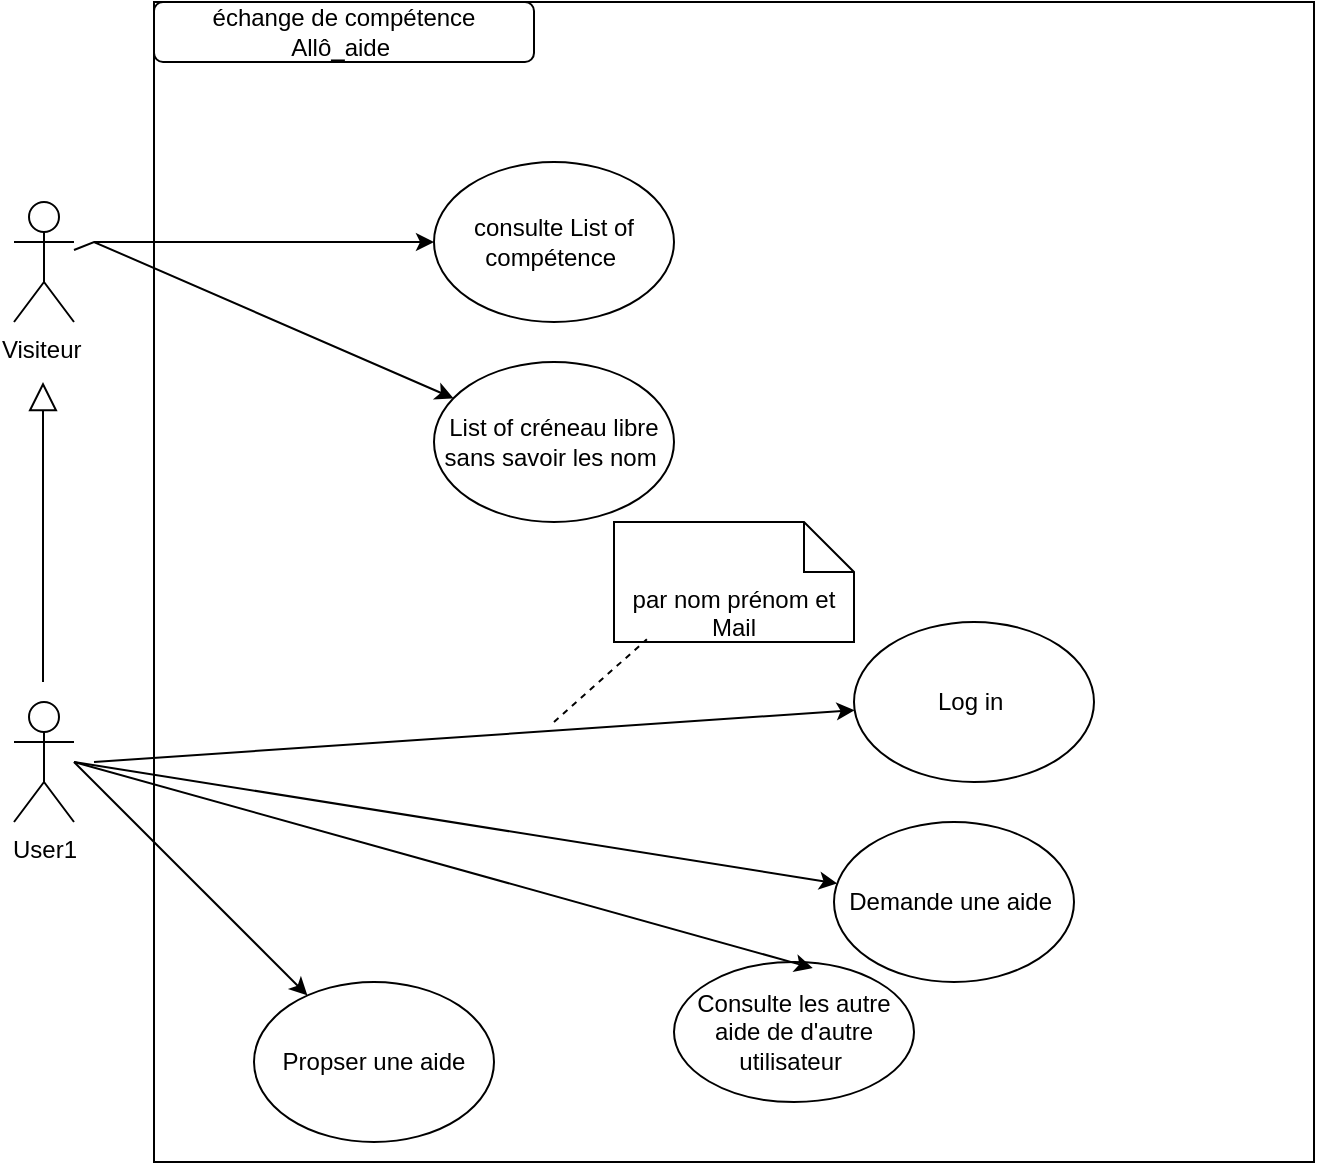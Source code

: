 <mxfile version="24.7.17">
  <diagram name="Page-1" id="v0h-x5uJeZunK1t_41cg">
    <mxGraphModel dx="1028" dy="565" grid="1" gridSize="10" guides="1" tooltips="1" connect="1" arrows="1" fold="1" page="1" pageScale="1" pageWidth="2339" pageHeight="3300" math="0" shadow="0">
      <root>
        <mxCell id="0" />
        <mxCell id="1" parent="0" />
        <mxCell id="qoYR1P2In5owYic7LhhQ-1" value="" style="whiteSpace=wrap;html=1;aspect=fixed;" vertex="1" parent="1">
          <mxGeometry x="260" y="60" width="580" height="580" as="geometry" />
        </mxCell>
        <mxCell id="qoYR1P2In5owYic7LhhQ-2" value="Visiteur&amp;nbsp;" style="shape=umlActor;verticalLabelPosition=bottom;verticalAlign=top;html=1;outlineConnect=0;" vertex="1" parent="1">
          <mxGeometry x="190" y="160" width="30" height="60" as="geometry" />
        </mxCell>
        <mxCell id="qoYR1P2In5owYic7LhhQ-3" value="" style="endArrow=classic;html=1;rounded=0;" edge="1" parent="1" target="qoYR1P2In5owYic7LhhQ-4">
          <mxGeometry width="50" height="50" relative="1" as="geometry">
            <mxPoint x="230" y="180" as="sourcePoint" />
            <mxPoint x="380" y="180" as="targetPoint" />
          </mxGeometry>
        </mxCell>
        <mxCell id="qoYR1P2In5owYic7LhhQ-4" value="consulte List of compétence&amp;nbsp;" style="ellipse;whiteSpace=wrap;html=1;" vertex="1" parent="1">
          <mxGeometry x="400" y="140" width="120" height="80" as="geometry" />
        </mxCell>
        <mxCell id="qoYR1P2In5owYic7LhhQ-5" value="List of créneau libre sans savoir les nom&amp;nbsp;" style="ellipse;whiteSpace=wrap;html=1;" vertex="1" parent="1">
          <mxGeometry x="400" y="240" width="120" height="80" as="geometry" />
        </mxCell>
        <mxCell id="qoYR1P2In5owYic7LhhQ-6" value="" style="endArrow=classic;html=1;rounded=0;" edge="1" parent="1" source="qoYR1P2In5owYic7LhhQ-2" target="qoYR1P2In5owYic7LhhQ-5">
          <mxGeometry width="50" height="50" relative="1" as="geometry">
            <mxPoint x="570" y="400" as="sourcePoint" />
            <mxPoint x="620" y="350" as="targetPoint" />
            <Array as="points">
              <mxPoint x="230" y="180" />
            </Array>
          </mxGeometry>
        </mxCell>
        <mxCell id="qoYR1P2In5owYic7LhhQ-7" value="User1" style="shape=umlActor;verticalLabelPosition=bottom;verticalAlign=top;html=1;outlineConnect=0;" vertex="1" parent="1">
          <mxGeometry x="190" y="410" width="30" height="60" as="geometry" />
        </mxCell>
        <mxCell id="qoYR1P2In5owYic7LhhQ-9" value="" style="endArrow=classic;html=1;rounded=0;" edge="1" parent="1" target="qoYR1P2In5owYic7LhhQ-11">
          <mxGeometry width="50" height="50" relative="1" as="geometry">
            <mxPoint x="230" y="440" as="sourcePoint" />
            <mxPoint x="310" y="430" as="targetPoint" />
          </mxGeometry>
        </mxCell>
        <mxCell id="qoYR1P2In5owYic7LhhQ-11" value="Log in&amp;nbsp;" style="ellipse;whiteSpace=wrap;html=1;" vertex="1" parent="1">
          <mxGeometry x="610" y="370" width="120" height="80" as="geometry" />
        </mxCell>
        <mxCell id="qoYR1P2In5owYic7LhhQ-12" value="Demande une aide&amp;nbsp;" style="ellipse;whiteSpace=wrap;html=1;" vertex="1" parent="1">
          <mxGeometry x="600" y="470" width="120" height="80" as="geometry" />
        </mxCell>
        <mxCell id="qoYR1P2In5owYic7LhhQ-13" value="" style="endArrow=classic;html=1;rounded=0;" edge="1" parent="1" target="qoYR1P2In5owYic7LhhQ-12">
          <mxGeometry width="50" height="50" relative="1" as="geometry">
            <mxPoint x="220" y="440" as="sourcePoint" />
            <mxPoint x="620" y="350" as="targetPoint" />
          </mxGeometry>
        </mxCell>
        <mxCell id="qoYR1P2In5owYic7LhhQ-14" value="Consulte les autre aide de d&#39;autre utilisateur&amp;nbsp;" style="ellipse;whiteSpace=wrap;html=1;direction=south;" vertex="1" parent="1">
          <mxGeometry x="520" y="540" width="120" height="70" as="geometry" />
        </mxCell>
        <mxCell id="qoYR1P2In5owYic7LhhQ-15" value="" style="endArrow=classic;html=1;rounded=0;entryX=0.043;entryY=0.422;entryDx=0;entryDy=0;entryPerimeter=0;" edge="1" parent="1" target="qoYR1P2In5owYic7LhhQ-14">
          <mxGeometry width="50" height="50" relative="1" as="geometry">
            <mxPoint x="220" y="440" as="sourcePoint" />
            <mxPoint x="620" y="350" as="targetPoint" />
          </mxGeometry>
        </mxCell>
        <mxCell id="qoYR1P2In5owYic7LhhQ-17" value="" style="endArrow=block;endFill=0;endSize=12;html=1;rounded=0;" edge="1" parent="1">
          <mxGeometry width="160" relative="1" as="geometry">
            <mxPoint x="204.5" y="400" as="sourcePoint" />
            <mxPoint x="204.5" y="250" as="targetPoint" />
          </mxGeometry>
        </mxCell>
        <mxCell id="qoYR1P2In5owYic7LhhQ-18" value="échange de compétence&lt;div&gt;Allô_aide&amp;nbsp;&lt;/div&gt;" style="rounded=1;whiteSpace=wrap;html=1;" vertex="1" parent="1">
          <mxGeometry x="260" y="60" width="190" height="30" as="geometry" />
        </mxCell>
        <mxCell id="qoYR1P2In5owYic7LhhQ-19" value="par nom prénom et Mail" style="shape=note2;boundedLbl=1;whiteSpace=wrap;html=1;size=25;verticalAlign=top;align=center;" vertex="1" parent="1">
          <mxGeometry x="490" y="320" width="120" height="60" as="geometry" />
        </mxCell>
        <mxCell id="qoYR1P2In5owYic7LhhQ-20" value="" style="endArrow=none;dashed=1;html=1;rounded=0;entryX=0.137;entryY=0.977;entryDx=0;entryDy=0;entryPerimeter=0;" edge="1" parent="1" target="qoYR1P2In5owYic7LhhQ-19">
          <mxGeometry width="50" height="50" relative="1" as="geometry">
            <mxPoint x="460" y="420" as="sourcePoint" />
            <mxPoint x="485" y="390" as="targetPoint" />
          </mxGeometry>
        </mxCell>
        <mxCell id="qoYR1P2In5owYic7LhhQ-21" value="Propser une aide" style="ellipse;whiteSpace=wrap;html=1;" vertex="1" parent="1">
          <mxGeometry x="310" y="550" width="120" height="80" as="geometry" />
        </mxCell>
        <mxCell id="qoYR1P2In5owYic7LhhQ-22" value="" style="endArrow=classic;html=1;rounded=0;" edge="1" parent="1" target="qoYR1P2In5owYic7LhhQ-21">
          <mxGeometry width="50" height="50" relative="1" as="geometry">
            <mxPoint x="220" y="440" as="sourcePoint" />
            <mxPoint x="600" y="350" as="targetPoint" />
          </mxGeometry>
        </mxCell>
      </root>
    </mxGraphModel>
  </diagram>
</mxfile>
